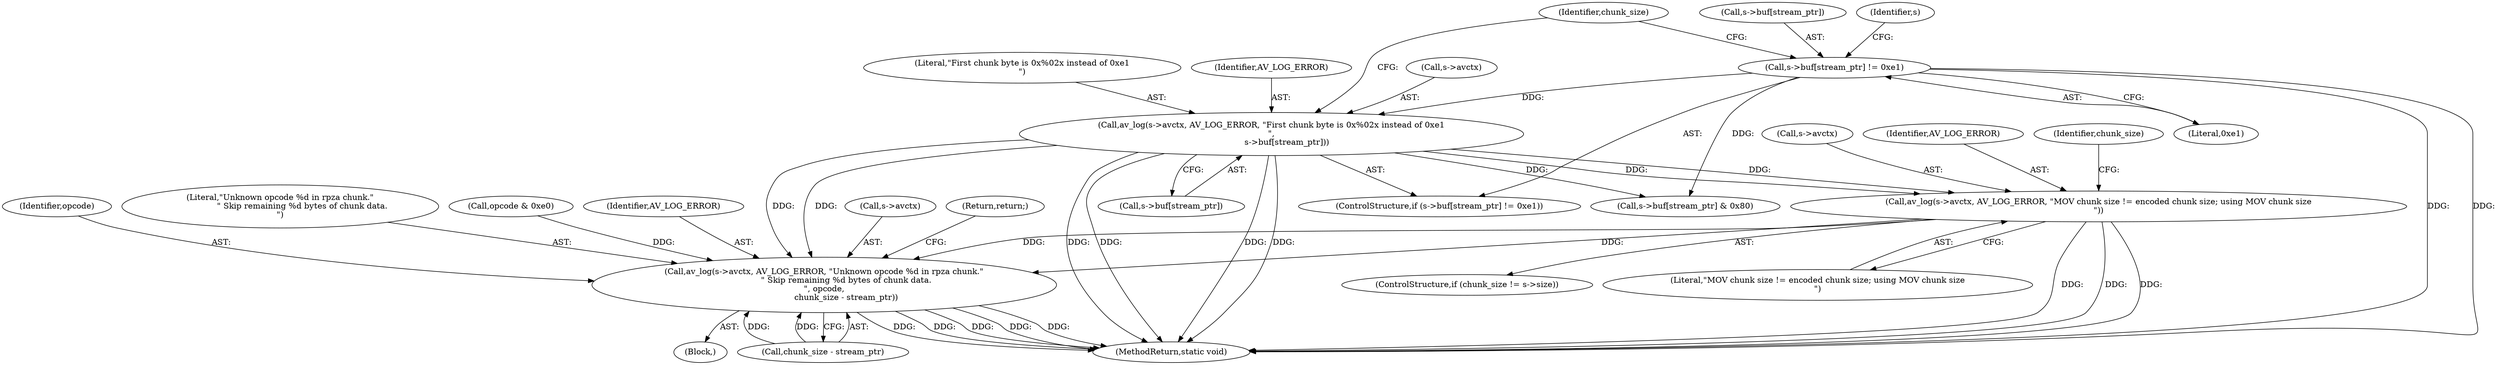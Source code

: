 digraph "0_FFmpeg_3819db745da2ac7fb3faacb116788c32f4753f34@pointer" {
"1000229" [label="(Call,av_log(s->avctx, AV_LOG_ERROR, \"MOV chunk size != encoded chunk size; using MOV chunk size\n\"))"];
"1000198" [label="(Call,av_log(s->avctx, AV_LOG_ERROR, \"First chunk byte is 0x%02x instead of 0xe1\n\",\n            s->buf[stream_ptr]))"];
"1000191" [label="(Call,s->buf[stream_ptr] != 0xe1)"];
"1000698" [label="(Call,av_log(s->avctx, AV_LOG_ERROR, \"Unknown opcode %d in rpza chunk.\"\n                 \" Skip remaining %d bytes of chunk data.\n\", opcode,\n                 chunk_size - stream_ptr))"];
"1000324" [label="(Block,)"];
"1000705" [label="(Call,chunk_size - stream_ptr)"];
"1000699" [label="(Call,s->avctx)"];
"1000204" [label="(Call,s->buf[stream_ptr])"];
"1000199" [label="(Call,s->avctx)"];
"1000223" [label="(ControlStructure,if (chunk_size != s->size))"];
"1000197" [label="(Literal,0xe1)"];
"1000236" [label="(Identifier,chunk_size)"];
"1000230" [label="(Call,s->avctx)"];
"1000191" [label="(Call,s->buf[stream_ptr] != 0xe1)"];
"1000708" [label="(Return,return;)"];
"1000190" [label="(ControlStructure,if (s->buf[stream_ptr] != 0xe1))"];
"1000200" [label="(Identifier,s)"];
"1000704" [label="(Identifier,opcode)"];
"1000198" [label="(Call,av_log(s->avctx, AV_LOG_ERROR, \"First chunk byte is 0x%02x instead of 0xe1\n\",\n            s->buf[stream_ptr]))"];
"1000703" [label="(Literal,\"Unknown opcode %d in rpza chunk.\"\n                 \" Skip remaining %d bytes of chunk data.\n\")"];
"1000192" [label="(Call,s->buf[stream_ptr])"];
"1000698" [label="(Call,av_log(s->avctx, AV_LOG_ERROR, \"Unknown opcode %d in rpza chunk.\"\n                 \" Skip remaining %d bytes of chunk data.\n\", opcode,\n                 chunk_size - stream_ptr))"];
"1000210" [label="(Identifier,chunk_size)"];
"1000321" [label="(Call,opcode & 0xe0)"];
"1000203" [label="(Literal,\"First chunk byte is 0x%02x instead of 0xe1\n\")"];
"1000234" [label="(Literal,\"MOV chunk size != encoded chunk size; using MOV chunk size\n\")"];
"1000233" [label="(Identifier,AV_LOG_ERROR)"];
"1000202" [label="(Identifier,AV_LOG_ERROR)"];
"1000702" [label="(Identifier,AV_LOG_ERROR)"];
"1000709" [label="(MethodReturn,static void)"];
"1000229" [label="(Call,av_log(s->avctx, AV_LOG_ERROR, \"MOV chunk size != encoded chunk size; using MOV chunk size\n\"))"];
"1000305" [label="(Call,s->buf[stream_ptr] & 0x80)"];
"1000229" -> "1000223"  [label="AST: "];
"1000229" -> "1000234"  [label="CFG: "];
"1000230" -> "1000229"  [label="AST: "];
"1000233" -> "1000229"  [label="AST: "];
"1000234" -> "1000229"  [label="AST: "];
"1000236" -> "1000229"  [label="CFG: "];
"1000229" -> "1000709"  [label="DDG: "];
"1000229" -> "1000709"  [label="DDG: "];
"1000229" -> "1000709"  [label="DDG: "];
"1000198" -> "1000229"  [label="DDG: "];
"1000198" -> "1000229"  [label="DDG: "];
"1000229" -> "1000698"  [label="DDG: "];
"1000229" -> "1000698"  [label="DDG: "];
"1000198" -> "1000190"  [label="AST: "];
"1000198" -> "1000204"  [label="CFG: "];
"1000199" -> "1000198"  [label="AST: "];
"1000202" -> "1000198"  [label="AST: "];
"1000203" -> "1000198"  [label="AST: "];
"1000204" -> "1000198"  [label="AST: "];
"1000210" -> "1000198"  [label="CFG: "];
"1000198" -> "1000709"  [label="DDG: "];
"1000198" -> "1000709"  [label="DDG: "];
"1000198" -> "1000709"  [label="DDG: "];
"1000198" -> "1000709"  [label="DDG: "];
"1000191" -> "1000198"  [label="DDG: "];
"1000198" -> "1000305"  [label="DDG: "];
"1000198" -> "1000698"  [label="DDG: "];
"1000198" -> "1000698"  [label="DDG: "];
"1000191" -> "1000190"  [label="AST: "];
"1000191" -> "1000197"  [label="CFG: "];
"1000192" -> "1000191"  [label="AST: "];
"1000197" -> "1000191"  [label="AST: "];
"1000200" -> "1000191"  [label="CFG: "];
"1000210" -> "1000191"  [label="CFG: "];
"1000191" -> "1000709"  [label="DDG: "];
"1000191" -> "1000709"  [label="DDG: "];
"1000191" -> "1000305"  [label="DDG: "];
"1000698" -> "1000324"  [label="AST: "];
"1000698" -> "1000705"  [label="CFG: "];
"1000699" -> "1000698"  [label="AST: "];
"1000702" -> "1000698"  [label="AST: "];
"1000703" -> "1000698"  [label="AST: "];
"1000704" -> "1000698"  [label="AST: "];
"1000705" -> "1000698"  [label="AST: "];
"1000708" -> "1000698"  [label="CFG: "];
"1000698" -> "1000709"  [label="DDG: "];
"1000698" -> "1000709"  [label="DDG: "];
"1000698" -> "1000709"  [label="DDG: "];
"1000698" -> "1000709"  [label="DDG: "];
"1000698" -> "1000709"  [label="DDG: "];
"1000321" -> "1000698"  [label="DDG: "];
"1000705" -> "1000698"  [label="DDG: "];
"1000705" -> "1000698"  [label="DDG: "];
}
